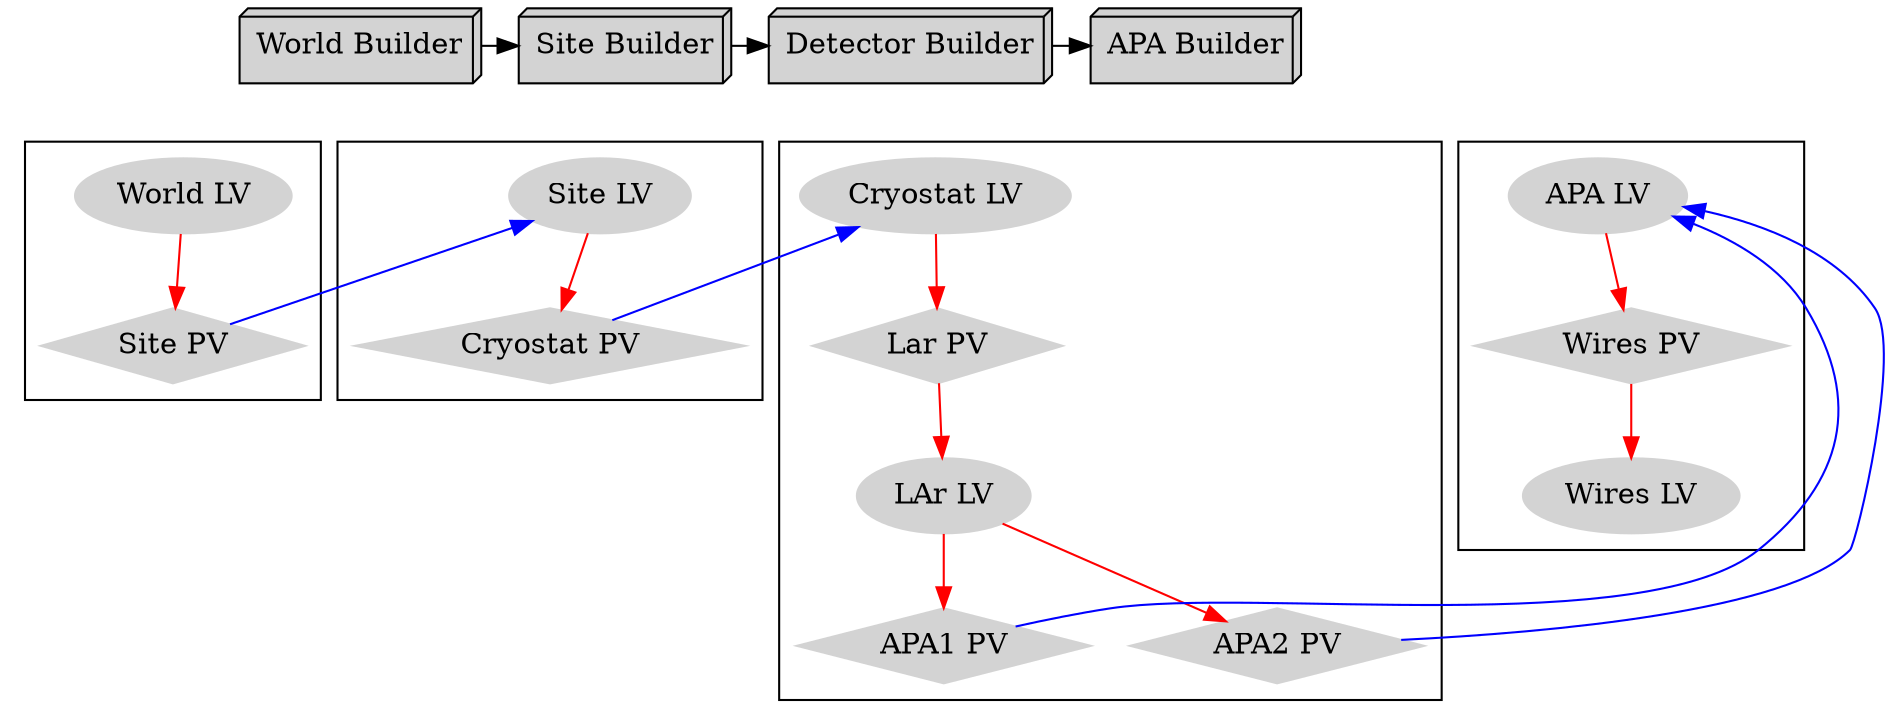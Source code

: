 digraph "buildhier" {
	graph [dpi = 75];

	// builders
	node[group=builders, shape=box3d,style=filled]
	worldB[label="World Builder"];
	siteB[label="Site Builder"];
	detB[label="Detector Builder"];
	apaB[label="APA Builder"];
	{rank=same;worldB;siteB;detB;apaB}
		

	// logical volumes
	node[group=lvols, shape=ellipse, style=filled, color=lightgrey];
        worldLV[label="World LV"];
	siteLV[label="Site LV"];
	tankLV[label="Cryostat LV"];
	larLV[label="LAr LV"];
	apaLV[label="APA LV"];
	wiresLV[label="Wires LV"];
        
	// placements
	node[group=pvols, shape=diamond, style=filled, color=lightgrey];
	sitePV [label="Site PV"];
	tankPV [label="Cryostat PV"];
	larPV [label="Lar PV"];
	apaPV1 [label="APA1 PV"];
	apaPV2 [label="APA2 PV"];
	wiresPV [label="Wires PV"];

	// any other nodes are invisible
	node[shape=none, width=0, height=0, label=""];
	edge[color="red"];

	subgraph cluster_worldB {
		worldLV -> sitePV;
		edge[color=none];
		worldB->worldLV;
	}
	subgraph cluster_siteB {
		siteLV -> tankPV;
		edge[color=none];
		siteB->siteLV;
	}
	subgraph cluster_detB {
		tankLV -> larPV -> larLV;
		larLV -> apaPV1;
		larLV -> apaPV2;
		edge[color=none];
		detB->tankLV;
	}
	subgraph cluster_apaB {
		apaLV -> wiresPV -> wiresLV;
		edge[color=none];
		apaB -> apaLV;
	}

	edge[color="black"];
	worldB->siteB->detB->apaB;
	
	
	edge[color="blue",weight=0];
	sitePV->siteLV;
	tankPV->tankLV;
	apaPV1->apaLV;
	apaPV2->apaLV;
	
}
